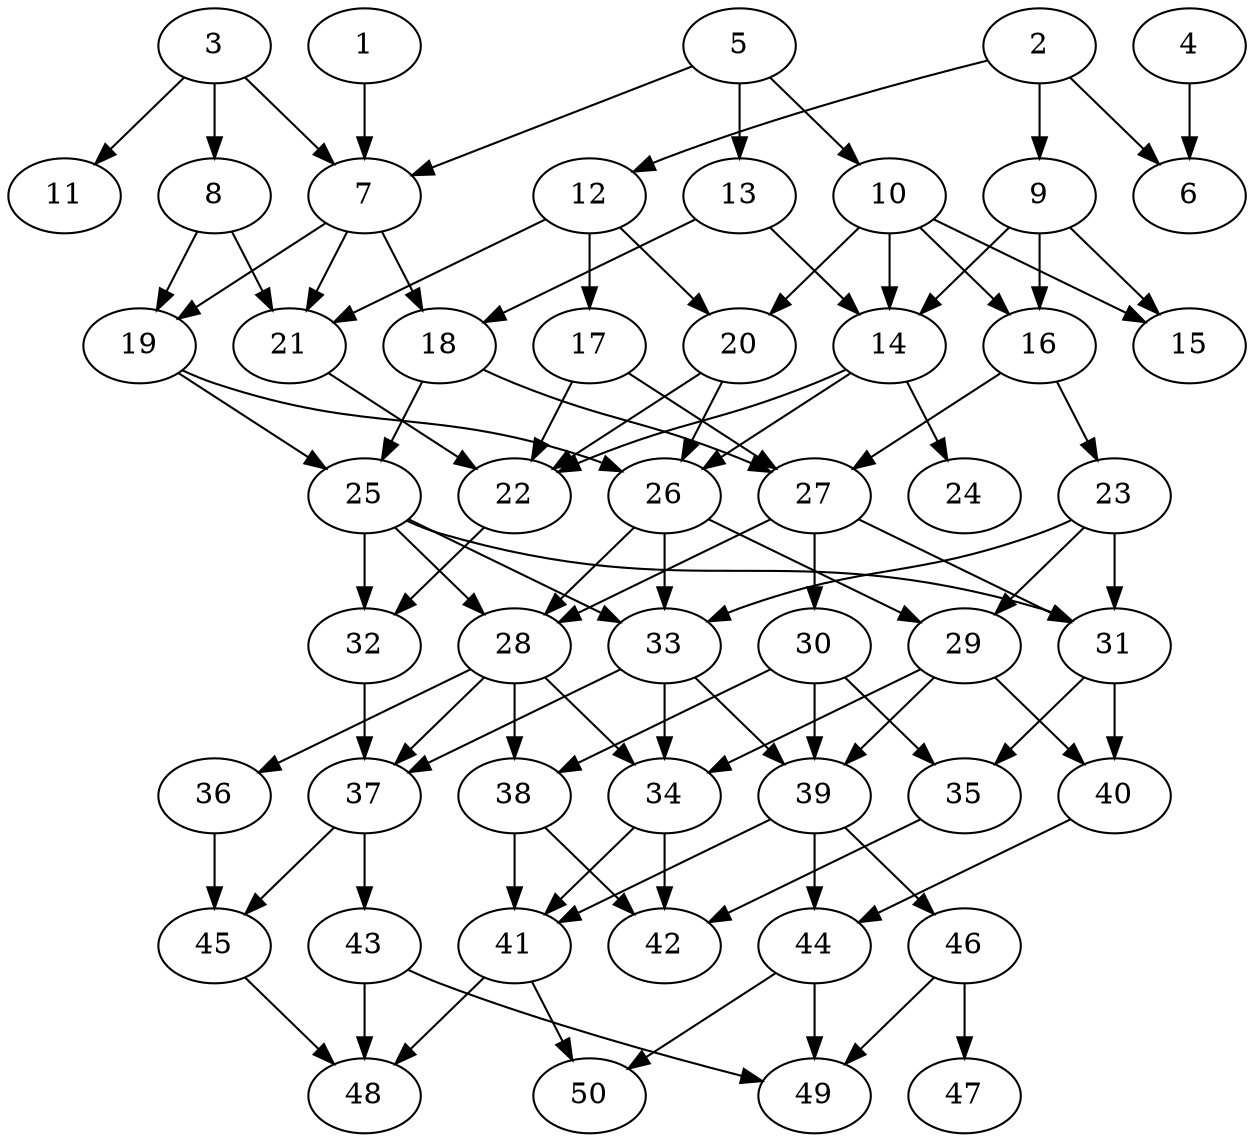 // DAG automatically generated by daggen at Thu Oct  3 14:07:57 2019
// ./daggen --dot -n 50 --ccr 0.3 --fat 0.5 --regular 0.7 --density 0.5 --mindata 5242880 --maxdata 52428800 
digraph G {
  1 [size="76352853", alpha="0.04", expect_size="22905856"] 
  1 -> 7 [size ="22905856"]
  2 [size="21602987", alpha="0.09", expect_size="6480896"] 
  2 -> 6 [size ="6480896"]
  2 -> 9 [size ="6480896"]
  2 -> 12 [size ="6480896"]
  3 [size="53947733", alpha="0.09", expect_size="16184320"] 
  3 -> 7 [size ="16184320"]
  3 -> 8 [size ="16184320"]
  3 -> 11 [size ="16184320"]
  4 [size="61453653", alpha="0.08", expect_size="18436096"] 
  4 -> 6 [size ="18436096"]
  5 [size="22681600", alpha="0.19", expect_size="6804480"] 
  5 -> 7 [size ="6804480"]
  5 -> 10 [size ="6804480"]
  5 -> 13 [size ="6804480"]
  6 [size="29242027", alpha="0.09", expect_size="8772608"] 
  7 [size="27593387", alpha="0.07", expect_size="8278016"] 
  7 -> 18 [size ="8278016"]
  7 -> 19 [size ="8278016"]
  7 -> 21 [size ="8278016"]
  8 [size="57122133", alpha="0.12", expect_size="17136640"] 
  8 -> 19 [size ="17136640"]
  8 -> 21 [size ="17136640"]
  9 [size="29914453", alpha="0.18", expect_size="8974336"] 
  9 -> 14 [size ="8974336"]
  9 -> 15 [size ="8974336"]
  9 -> 16 [size ="8974336"]
  10 [size="93341013", alpha="0.07", expect_size="28002304"] 
  10 -> 14 [size ="28002304"]
  10 -> 15 [size ="28002304"]
  10 -> 16 [size ="28002304"]
  10 -> 20 [size ="28002304"]
  11 [size="49227093", alpha="0.03", expect_size="14768128"] 
  12 [size="77912747", alpha="0.17", expect_size="23373824"] 
  12 -> 17 [size ="23373824"]
  12 -> 20 [size ="23373824"]
  12 -> 21 [size ="23373824"]
  13 [size="152589653", alpha="0.13", expect_size="45776896"] 
  13 -> 14 [size ="45776896"]
  13 -> 18 [size ="45776896"]
  14 [size="64037547", alpha="0.03", expect_size="19211264"] 
  14 -> 22 [size ="19211264"]
  14 -> 24 [size ="19211264"]
  14 -> 26 [size ="19211264"]
  15 [size="129460907", alpha="0.07", expect_size="38838272"] 
  16 [size="123757227", alpha="0.18", expect_size="37127168"] 
  16 -> 23 [size ="37127168"]
  16 -> 27 [size ="37127168"]
  17 [size="39901867", alpha="0.12", expect_size="11970560"] 
  17 -> 22 [size ="11970560"]
  17 -> 27 [size ="11970560"]
  18 [size="92658347", alpha="0.15", expect_size="27797504"] 
  18 -> 25 [size ="27797504"]
  18 -> 27 [size ="27797504"]
  19 [size="28791467", alpha="0.15", expect_size="8637440"] 
  19 -> 25 [size ="8637440"]
  19 -> 26 [size ="8637440"]
  20 [size="168936107", alpha="0.07", expect_size="50680832"] 
  20 -> 22 [size ="50680832"]
  20 -> 26 [size ="50680832"]
  21 [size="65385813", alpha="0.06", expect_size="19615744"] 
  21 -> 22 [size ="19615744"]
  22 [size="92330667", alpha="0.06", expect_size="27699200"] 
  22 -> 32 [size ="27699200"]
  23 [size="69935787", alpha="0.10", expect_size="20980736"] 
  23 -> 29 [size ="20980736"]
  23 -> 31 [size ="20980736"]
  23 -> 33 [size ="20980736"]
  24 [size="17623040", alpha="0.00", expect_size="5286912"] 
  25 [size="42530133", alpha="0.11", expect_size="12759040"] 
  25 -> 28 [size ="12759040"]
  25 -> 31 [size ="12759040"]
  25 -> 32 [size ="12759040"]
  25 -> 33 [size ="12759040"]
  26 [size="96689493", alpha="0.03", expect_size="29006848"] 
  26 -> 28 [size ="29006848"]
  26 -> 29 [size ="29006848"]
  26 -> 33 [size ="29006848"]
  27 [size="82708480", alpha="0.16", expect_size="24812544"] 
  27 -> 28 [size ="24812544"]
  27 -> 30 [size ="24812544"]
  27 -> 31 [size ="24812544"]
  28 [size="20927147", alpha="0.15", expect_size="6278144"] 
  28 -> 34 [size ="6278144"]
  28 -> 36 [size ="6278144"]
  28 -> 37 [size ="6278144"]
  28 -> 38 [size ="6278144"]
  29 [size="139270827", alpha="0.15", expect_size="41781248"] 
  29 -> 34 [size ="41781248"]
  29 -> 39 [size ="41781248"]
  29 -> 40 [size ="41781248"]
  30 [size="98638507", alpha="0.05", expect_size="29591552"] 
  30 -> 35 [size ="29591552"]
  30 -> 38 [size ="29591552"]
  30 -> 39 [size ="29591552"]
  31 [size="150565547", alpha="0.18", expect_size="45169664"] 
  31 -> 35 [size ="45169664"]
  31 -> 40 [size ="45169664"]
  32 [size="39359147", alpha="0.20", expect_size="11807744"] 
  32 -> 37 [size ="11807744"]
  33 [size="83722240", alpha="0.19", expect_size="25116672"] 
  33 -> 34 [size ="25116672"]
  33 -> 37 [size ="25116672"]
  33 -> 39 [size ="25116672"]
  34 [size="162839893", alpha="0.03", expect_size="48851968"] 
  34 -> 41 [size ="48851968"]
  34 -> 42 [size ="48851968"]
  35 [size="163403093", alpha="0.02", expect_size="49020928"] 
  35 -> 42 [size ="49020928"]
  36 [size="90627413", alpha="0.14", expect_size="27188224"] 
  36 -> 45 [size ="27188224"]
  37 [size="113561600", alpha="0.09", expect_size="34068480"] 
  37 -> 43 [size ="34068480"]
  37 -> 45 [size ="34068480"]
  38 [size="85039787", alpha="0.14", expect_size="25511936"] 
  38 -> 41 [size ="25511936"]
  38 -> 42 [size ="25511936"]
  39 [size="44707840", alpha="0.00", expect_size="13412352"] 
  39 -> 41 [size ="13412352"]
  39 -> 44 [size ="13412352"]
  39 -> 46 [size ="13412352"]
  40 [size="162290347", alpha="0.06", expect_size="48687104"] 
  40 -> 44 [size ="48687104"]
  41 [size="41796267", alpha="0.17", expect_size="12538880"] 
  41 -> 48 [size ="12538880"]
  41 -> 50 [size ="12538880"]
  42 [size="29556053", alpha="0.18", expect_size="8866816"] 
  43 [size="28716373", alpha="0.06", expect_size="8614912"] 
  43 -> 48 [size ="8614912"]
  43 -> 49 [size ="8614912"]
  44 [size="174390613", alpha="0.14", expect_size="52317184"] 
  44 -> 49 [size ="52317184"]
  44 -> 50 [size ="52317184"]
  45 [size="41287680", alpha="0.04", expect_size="12386304"] 
  45 -> 48 [size ="12386304"]
  46 [size="55965013", alpha="0.05", expect_size="16789504"] 
  46 -> 47 [size ="16789504"]
  46 -> 49 [size ="16789504"]
  47 [size="167420587", alpha="0.15", expect_size="50226176"] 
  48 [size="83510613", alpha="0.04", expect_size="25053184"] 
  49 [size="36700160", alpha="0.10", expect_size="11010048"] 
  50 [size="38307840", alpha="0.05", expect_size="11492352"] 
}
